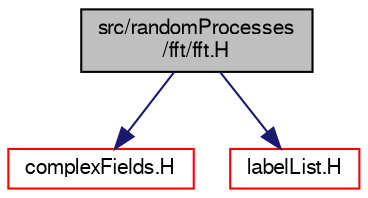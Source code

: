 digraph "src/randomProcesses/fft/fft.H"
{
  bgcolor="transparent";
  edge [fontname="FreeSans",fontsize="10",labelfontname="FreeSans",labelfontsize="10"];
  node [fontname="FreeSans",fontsize="10",shape=record];
  Node0 [label="src/randomProcesses\l/fft/fft.H",height=0.2,width=0.4,color="black", fillcolor="grey75", style="filled", fontcolor="black"];
  Node0 -> Node1 [color="midnightblue",fontsize="10",style="solid",fontname="FreeSans"];
  Node1 [label="complexFields.H",height=0.2,width=0.4,color="red",URL="$a09539.html"];
  Node0 -> Node68 [color="midnightblue",fontsize="10",style="solid",fontname="FreeSans"];
  Node68 [label="labelList.H",height=0.2,width=0.4,color="red",URL="$a12380.html"];
}
